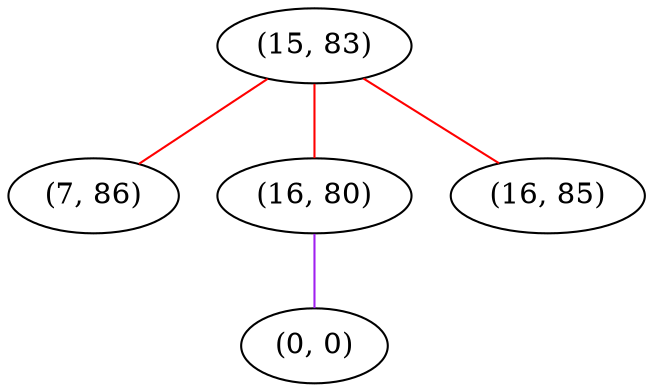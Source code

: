 graph "" {
"(15, 83)";
"(7, 86)";
"(16, 80)";
"(16, 85)";
"(0, 0)";
"(15, 83)" -- "(7, 86)"  [color=red, key=0, weight=1];
"(15, 83)" -- "(16, 80)"  [color=red, key=0, weight=1];
"(15, 83)" -- "(16, 85)"  [color=red, key=0, weight=1];
"(16, 80)" -- "(0, 0)"  [color=purple, key=0, weight=4];
}
